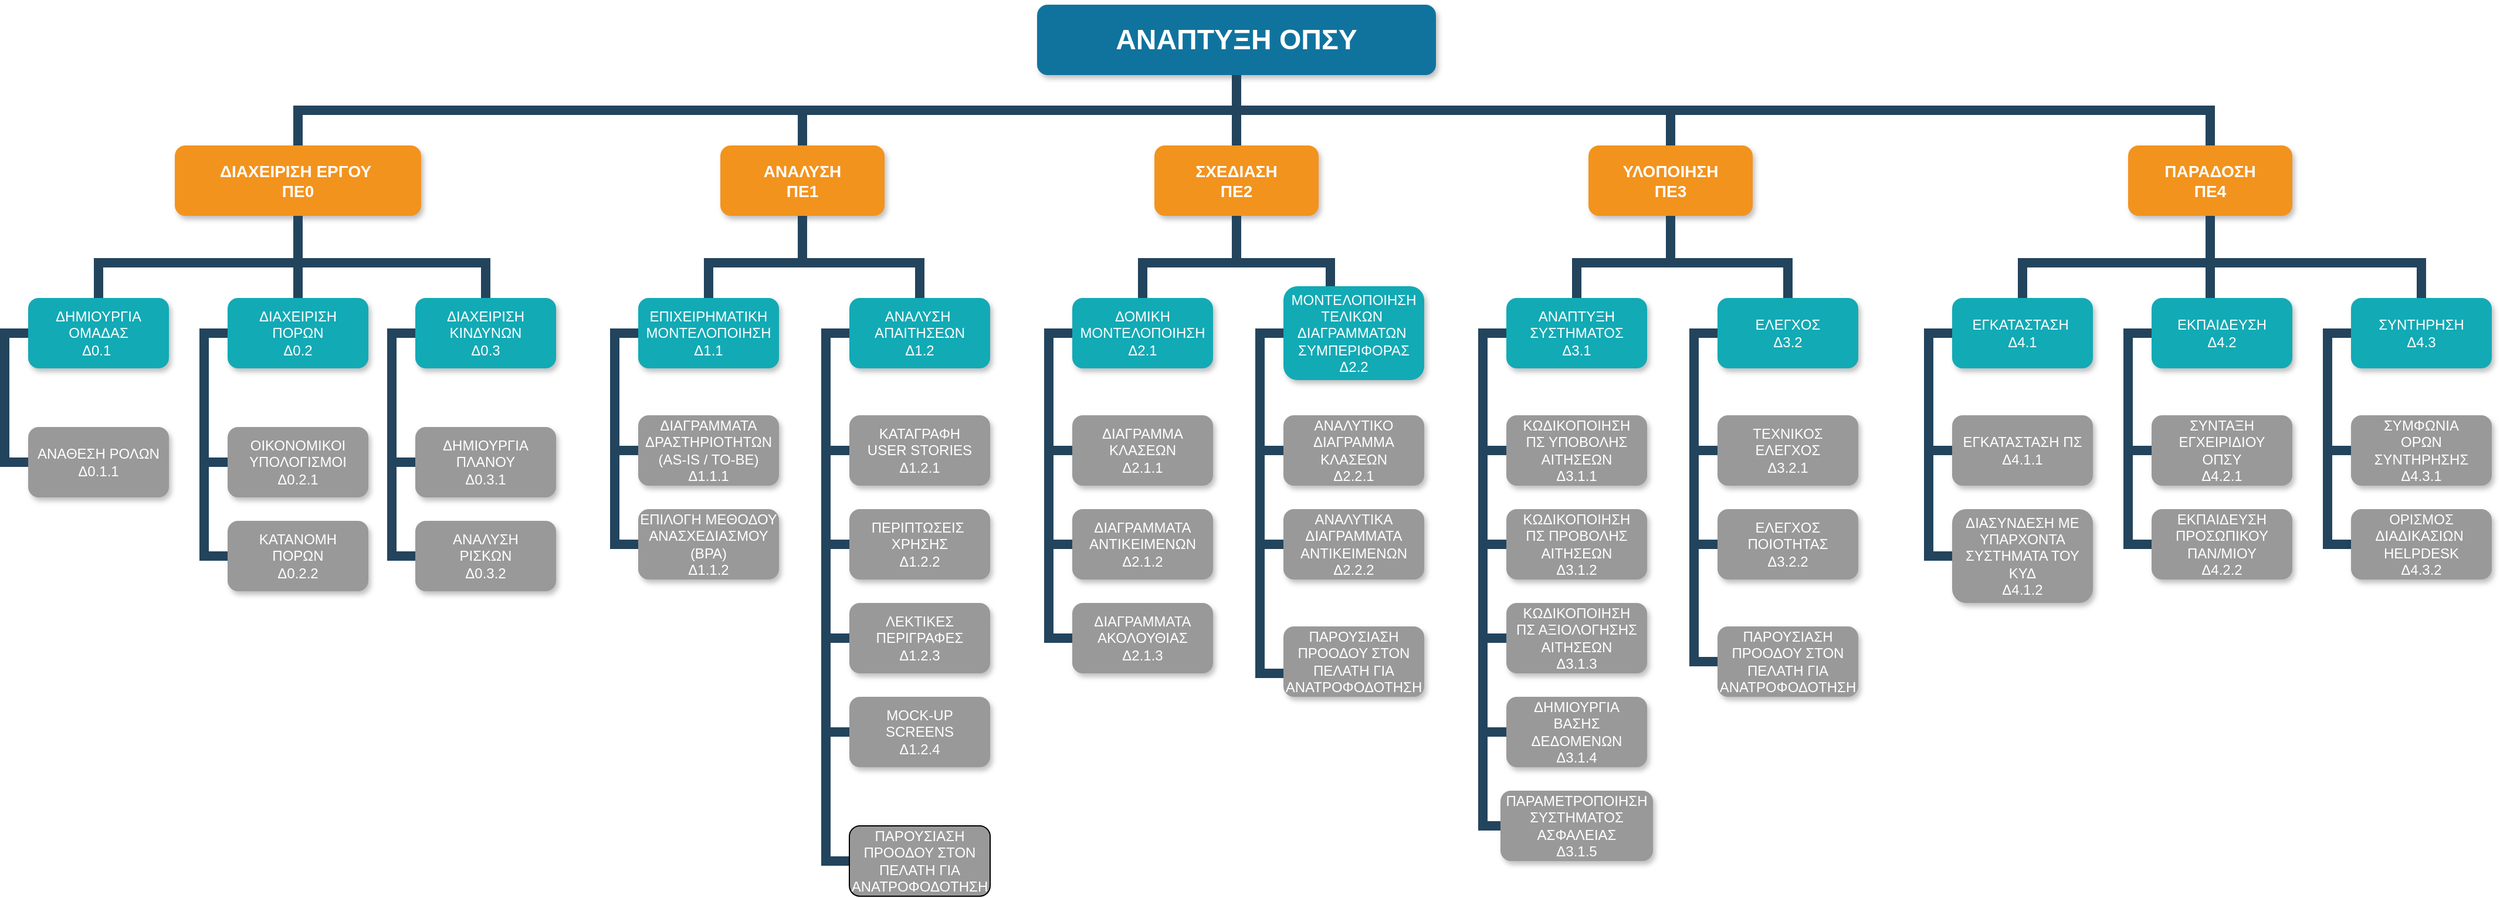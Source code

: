 <mxfile version="21.3.7" type="device">
  <diagram name="Page-1" id="64c3da0e-402f-94eb-ee01-a36477274f13">
    <mxGraphModel dx="2557" dy="575" grid="1" gridSize="10" guides="1" tooltips="1" connect="1" arrows="1" fold="1" page="1" pageScale="1" pageWidth="1169" pageHeight="826" background="none" math="0" shadow="0">
      <root>
        <mxCell id="0" />
        <mxCell id="1" parent="0" />
        <mxCell id="2" value="ΑΝΑΠΤΥΞΗ ΟΠΣΥ" style="whiteSpace=wrap;rounded=1;shadow=1;fillColor=#10739E;strokeColor=none;fontColor=#FFFFFF;fontStyle=1;fontSize=24" parent="1" vertex="1">
          <mxGeometry x="800" y="50" width="340" height="60" as="geometry" />
        </mxCell>
        <mxCell id="3" value="ΔΙΑΧΕΙΡΙΣΗ ΕΡΓΟΥ &#xa;ΠΕ0" style="whiteSpace=wrap;rounded=1;fillColor=#F2931E;strokeColor=none;shadow=1;fontColor=#FFFFFF;fontStyle=1;fontSize=14" parent="1" vertex="1">
          <mxGeometry x="65" y="170" width="210" height="60" as="geometry" />
        </mxCell>
        <mxCell id="4" value="ΑΝΑΛΥΣΗ&#xa;ΠΕ1" style="whiteSpace=wrap;rounded=1;fillColor=#F2931E;strokeColor=none;shadow=1;fontColor=#FFFFFF;fontStyle=1;fontSize=14" parent="1" vertex="1">
          <mxGeometry x="530" y="170.0" width="140" height="60" as="geometry" />
        </mxCell>
        <mxCell id="6" value="ΣΧΕΔΙΑΣΗ&#xa;ΠΕ2" style="whiteSpace=wrap;rounded=1;fillColor=#F2931E;strokeColor=none;shadow=1;fontColor=#FFFFFF;fontStyle=1;fontSize=14" parent="1" vertex="1">
          <mxGeometry x="900" y="170.0" width="140" height="60" as="geometry" />
        </mxCell>
        <mxCell id="7" value="ΥΛΟΠΟΙΗΣΗ&#xa;ΠΕ3" style="whiteSpace=wrap;rounded=1;fillColor=#F2931E;strokeColor=none;shadow=1;fontColor=#FFFFFF;fontStyle=1;fontSize=14" parent="1" vertex="1">
          <mxGeometry x="1270" y="170.0" width="140" height="60" as="geometry" />
        </mxCell>
        <mxCell id="8" value="ΠΑΡΑΔΟΣΗ&#xa;ΠΕ4" style="whiteSpace=wrap;rounded=1;fillColor=#F2931E;strokeColor=none;shadow=1;fontColor=#FFFFFF;fontStyle=1;fontSize=14" parent="1" vertex="1">
          <mxGeometry x="1730" y="170.0" width="140" height="60" as="geometry" />
        </mxCell>
        <mxCell id="10" value="ΔΗΜΙΟΥΡΓΙΑ ΟΜΑΔΑΣ&#xa;Δ0.1 " style="whiteSpace=wrap;rounded=1;fillColor=#12AAB5;strokeColor=none;shadow=1;fontColor=#FFFFFF;" parent="1" vertex="1">
          <mxGeometry x="-60" y="300.0" width="120" height="60" as="geometry" />
        </mxCell>
        <mxCell id="12" value="ΔΙΑΧΕΙΡΙΣΗ &#xa;ΠΟΡΩΝ&#xa;Δ0.2" style="whiteSpace=wrap;rounded=1;fillColor=#12AAB5;strokeColor=none;shadow=1;fontColor=#FFFFFF;" parent="1" vertex="1">
          <mxGeometry x="110" y="300.0" width="120" height="60" as="geometry" />
        </mxCell>
        <mxCell id="23" value="ΑΝΑΘΕΣΗ ΡΟΛΩΝ&#xa;Δ0.1.1" style="whiteSpace=wrap;rounded=1;fillColor=#999999;strokeColor=none;shadow=1;fontColor=#FFFFFF;fontStyle=0" parent="1" vertex="1">
          <mxGeometry x="-60.0" y="410.0" width="120" height="60" as="geometry" />
        </mxCell>
        <mxCell id="38" value="ΟΙΚΟΝΟΜΙΚΟΙ ΥΠΟΛΟΓΙΣΜΟΙ&#xa;Δ0.2.1" style="whiteSpace=wrap;rounded=1;fillColor=#999999;strokeColor=none;shadow=1;fontColor=#FFFFFF;fontStyle=0" parent="1" vertex="1">
          <mxGeometry x="110.0" y="410.0" width="120" height="60" as="geometry" />
        </mxCell>
        <mxCell id="39" value="ΚΑΤΑΝΟΜΗ&#xa;ΠΟΡΩΝ&#xa;Δ0.2.2" style="whiteSpace=wrap;rounded=1;fillColor=#999999;strokeColor=none;shadow=1;fontColor=#FFFFFF;fontStyle=0" parent="1" vertex="1">
          <mxGeometry x="110.0" y="490.0" width="120" height="60" as="geometry" />
        </mxCell>
        <mxCell id="43" value="ΕΠΙΧΕΙΡΗΜΑΤΙΚΗ&#xa;ΜΟΝΤΕΛΟΠΟΙΗΣΗ&#xa;Δ1.1" style="whiteSpace=wrap;rounded=1;fillColor=#12AAB5;strokeColor=none;shadow=1;fontColor=#FFFFFF;" parent="1" vertex="1">
          <mxGeometry x="460.0" y="300.0" width="120" height="60" as="geometry" />
        </mxCell>
        <mxCell id="44" value="ΑΝΑΛΥΣΗ &#xa;ΑΠΑΙΤΗΣΕΩΝ&#xa;Δ1.2" style="whiteSpace=wrap;rounded=1;fillColor=#12AAB5;strokeColor=none;shadow=1;fontColor=#FFFFFF;" parent="1" vertex="1">
          <mxGeometry x="640.0" y="300.0" width="120" height="60" as="geometry" />
        </mxCell>
        <mxCell id="45" value="ΔΙΑΓΡΑΜΜΑΤΑ&#xa;ΔΡΑΣΤΗΡΙΟΤΗΤΩΝ&#xa;(AS-IS / TO-BE)&#xa;Δ1.1.1" style="whiteSpace=wrap;rounded=1;fillColor=#999999;strokeColor=none;shadow=1;fontColor=#FFFFFF;fontStyle=0" parent="1" vertex="1">
          <mxGeometry x="460.0" y="400.0" width="120" height="60" as="geometry" />
        </mxCell>
        <mxCell id="46" value="ΕΠΙΛΟΓΗ ΜΕΘΟΔΟΥ&#xa;ΑΝΑΣΧΕΔΙΑΣΜΟΥ&#xa;(BPA)&#xa;Δ1.1.2" style="whiteSpace=wrap;rounded=1;fillColor=#999999;strokeColor=none;shadow=1;fontColor=#FFFFFF;fontStyle=0" parent="1" vertex="1">
          <mxGeometry x="460.0" y="480.0" width="120" height="60" as="geometry" />
        </mxCell>
        <mxCell id="50" value="ΚΑΤΑΓΡΑΦΗ&#xa;USER STORIES&#xa;Δ1.2.1" style="whiteSpace=wrap;rounded=1;fillColor=#999999;strokeColor=none;shadow=1;fontColor=#FFFFFF;fontStyle=0" parent="1" vertex="1">
          <mxGeometry x="640.0" y="400.0" width="120" height="60" as="geometry" />
        </mxCell>
        <mxCell id="51" value="ΠΕΡΙΠΤΩΣΕΙΣ &#xa;ΧΡΗΣΗΣ&#xa;Δ1.2.2" style="whiteSpace=wrap;rounded=1;fillColor=#999999;strokeColor=none;shadow=1;fontColor=#FFFFFF;fontStyle=0" parent="1" vertex="1">
          <mxGeometry x="640.0" y="480.0" width="120" height="60" as="geometry" />
        </mxCell>
        <mxCell id="52" value="ΛΕΚΤΙΚΕΣ ΠΕΡΙΓΡΑΦΕΣ&#xa;Δ1.2.3" style="whiteSpace=wrap;rounded=1;fillColor=#999999;strokeColor=none;shadow=1;fontColor=#FFFFFF;fontStyle=0" parent="1" vertex="1">
          <mxGeometry x="640.0" y="560.0" width="120" height="60" as="geometry" />
        </mxCell>
        <mxCell id="53" value="MOCK-UP&#xa;SCREENS&#xa;Δ1.2.4" style="whiteSpace=wrap;rounded=1;fillColor=#999999;strokeColor=none;shadow=1;fontColor=#FFFFFF;fontStyle=0" parent="1" vertex="1">
          <mxGeometry x="640" y="640" width="120" height="60" as="geometry" />
        </mxCell>
        <mxCell id="103" value="" style="edgeStyle=elbowEdgeStyle;elbow=vertical;rounded=0;fontColor=#000000;endArrow=none;endFill=0;strokeWidth=8;strokeColor=#23445D;" parent="1" source="3" target="10" edge="1">
          <mxGeometry width="100" height="100" relative="1" as="geometry">
            <mxPoint x="20" y="290" as="sourcePoint" />
            <mxPoint x="120" y="190" as="targetPoint" />
            <Array as="points">
              <mxPoint x="170" y="270" />
              <mxPoint x="110" y="270" />
            </Array>
          </mxGeometry>
        </mxCell>
        <mxCell id="104" value="" style="edgeStyle=elbowEdgeStyle;elbow=vertical;rounded=0;fontColor=#000000;endArrow=none;endFill=0;strokeWidth=8;strokeColor=#23445D;entryX=0.5;entryY=0;entryDx=0;entryDy=0;" parent="1" target="12" edge="1">
          <mxGeometry width="100" height="100" relative="1" as="geometry">
            <mxPoint x="170" y="240" as="sourcePoint" />
            <mxPoint x="200" y="300" as="targetPoint" />
            <Array as="points">
              <mxPoint x="170" y="240" />
              <mxPoint x="170" y="250" />
              <mxPoint x="200" y="270" />
            </Array>
          </mxGeometry>
        </mxCell>
        <mxCell id="105" value="" style="edgeStyle=elbowEdgeStyle;elbow=horizontal;rounded=0;fontColor=#000000;endArrow=none;endFill=0;strokeWidth=8;strokeColor=#23445D;" parent="1" source="10" target="23" edge="1">
          <mxGeometry width="100" height="100" relative="1" as="geometry">
            <mxPoint x="10" y="480" as="sourcePoint" />
            <mxPoint x="110" y="380" as="targetPoint" />
            <Array as="points">
              <mxPoint x="-80" y="380" />
            </Array>
          </mxGeometry>
        </mxCell>
        <mxCell id="111" value="" style="edgeStyle=elbowEdgeStyle;elbow=horizontal;rounded=0;fontColor=#000000;endArrow=none;endFill=0;strokeWidth=8;strokeColor=#23445D;" parent="1" target="38" edge="1">
          <mxGeometry width="100" height="100" relative="1" as="geometry">
            <mxPoint x="110" y="330" as="sourcePoint" />
            <mxPoint x="260" y="430.0" as="targetPoint" />
            <Array as="points">
              <mxPoint x="90" y="380" />
              <mxPoint x="150" y="380" />
            </Array>
          </mxGeometry>
        </mxCell>
        <mxCell id="112" value="" style="edgeStyle=elbowEdgeStyle;elbow=horizontal;rounded=0;fontColor=#000000;endArrow=none;endFill=0;strokeWidth=8;strokeColor=#23445D;" parent="1" source="12" target="39" edge="1">
          <mxGeometry width="100" height="100" relative="1" as="geometry">
            <mxPoint x="260" y="330.0" as="sourcePoint" />
            <mxPoint x="260" y="510.0" as="targetPoint" />
            <Array as="points">
              <mxPoint x="90" y="370" />
              <mxPoint x="130" y="390" />
              <mxPoint x="150" y="380" />
              <mxPoint x="250" y="420" />
            </Array>
          </mxGeometry>
        </mxCell>
        <mxCell id="116" value="" style="edgeStyle=elbowEdgeStyle;elbow=vertical;rounded=0;fontColor=#000000;endArrow=none;endFill=0;strokeWidth=8;strokeColor=#23445D;" parent="1" source="4" target="43" edge="1">
          <mxGeometry width="100" height="100" relative="1" as="geometry">
            <mxPoint x="240" y="240.0" as="sourcePoint" />
            <mxPoint x="140" y="310" as="targetPoint" />
            <Array as="points">
              <mxPoint x="600" y="270" />
            </Array>
          </mxGeometry>
        </mxCell>
        <mxCell id="117" value="" style="edgeStyle=elbowEdgeStyle;elbow=vertical;rounded=0;fontColor=#000000;endArrow=none;endFill=0;strokeWidth=8;strokeColor=#23445D;" parent="1" source="4" target="44" edge="1">
          <mxGeometry width="100" height="100" relative="1" as="geometry">
            <mxPoint x="240" y="240.0" as="sourcePoint" />
            <mxPoint x="340" y="310" as="targetPoint" />
            <Array as="points">
              <mxPoint x="600" y="270" />
            </Array>
          </mxGeometry>
        </mxCell>
        <mxCell id="118" value="" style="edgeStyle=elbowEdgeStyle;elbow=horizontal;rounded=0;fontColor=#000000;endArrow=none;endFill=0;strokeWidth=8;strokeColor=#23445D;" parent="1" source="43" target="45" edge="1">
          <mxGeometry width="100" height="100" relative="1" as="geometry">
            <mxPoint x="420" y="330.0" as="sourcePoint" />
            <mxPoint x="430.0" y="430" as="targetPoint" />
            <Array as="points">
              <mxPoint x="440" y="390" />
            </Array>
          </mxGeometry>
        </mxCell>
        <mxCell id="119" value="" style="edgeStyle=elbowEdgeStyle;elbow=horizontal;rounded=0;fontColor=#000000;endArrow=none;endFill=0;strokeWidth=8;strokeColor=#23445D;" parent="1" source="43" target="46" edge="1">
          <mxGeometry width="100" height="100" relative="1" as="geometry">
            <mxPoint x="430" y="330" as="sourcePoint" />
            <mxPoint x="430.0" y="510" as="targetPoint" />
            <Array as="points">
              <mxPoint x="440" y="400" />
              <mxPoint x="420" y="420" />
            </Array>
          </mxGeometry>
        </mxCell>
        <mxCell id="123" value="" style="edgeStyle=elbowEdgeStyle;elbow=horizontal;rounded=0;fontColor=#000000;endArrow=none;endFill=0;strokeWidth=8;strokeColor=#23445D;" parent="1" source="44" target="50" edge="1">
          <mxGeometry width="100" height="100" relative="1" as="geometry">
            <mxPoint x="610" y="330.0" as="sourcePoint" />
            <mxPoint x="620.0" y="430" as="targetPoint" />
            <Array as="points">
              <mxPoint x="620" y="380" />
            </Array>
          </mxGeometry>
        </mxCell>
        <mxCell id="124" value="" style="edgeStyle=elbowEdgeStyle;elbow=horizontal;rounded=0;fontColor=#000000;endArrow=none;endFill=0;strokeWidth=8;strokeColor=#23445D;" parent="1" source="44" target="51" edge="1">
          <mxGeometry width="100" height="100" relative="1" as="geometry">
            <mxPoint x="620" y="330" as="sourcePoint" />
            <mxPoint x="620.0" y="510" as="targetPoint" />
            <Array as="points">
              <mxPoint x="620" y="420" />
            </Array>
          </mxGeometry>
        </mxCell>
        <mxCell id="126" value="" style="edgeStyle=elbowEdgeStyle;elbow=horizontal;rounded=0;fontColor=#000000;endArrow=none;endFill=0;strokeWidth=8;strokeColor=#23445D;entryX=0;entryY=0.5;entryDx=0;entryDy=0;" parent="1" source="44" target="ci8msO5yhc5wSe-ExfEB-233" edge="1">
          <mxGeometry width="100" height="100" relative="1" as="geometry">
            <mxPoint x="620" y="330" as="sourcePoint" />
            <mxPoint x="620" y="670" as="targetPoint" />
            <Array as="points">
              <mxPoint x="620" y="730" />
              <mxPoint x="620" y="570" />
              <mxPoint x="650" y="560" />
            </Array>
          </mxGeometry>
        </mxCell>
        <mxCell id="127" value="" style="edgeStyle=elbowEdgeStyle;elbow=horizontal;rounded=0;fontColor=#000000;endArrow=none;endFill=0;strokeWidth=8;strokeColor=#23445D;" parent="1" source="44" target="53" edge="1">
          <mxGeometry width="100" height="100" relative="1" as="geometry">
            <mxPoint x="620" y="330" as="sourcePoint" />
            <mxPoint x="620" y="680" as="targetPoint" />
            <Array as="points">
              <mxPoint x="620" y="600" />
              <mxPoint x="610" y="520" />
              <mxPoint x="620" y="470" />
            </Array>
          </mxGeometry>
        </mxCell>
        <mxCell id="133" value="ΔΟΜΙΚΗ&#xa;ΜΟΝΤΕΛΟΠΟΙΗΣΗ&#xa;Δ2.1" style="whiteSpace=wrap;rounded=1;fillColor=#12AAB5;strokeColor=none;shadow=1;fontColor=#FFFFFF;" parent="1" vertex="1">
          <mxGeometry x="830.0" y="300.0" width="120" height="60" as="geometry" />
        </mxCell>
        <mxCell id="134" value="ΜΟΝΤΕΛΟΠΟΙΗΣΗ&#xa;ΤΕΛΙΚΩΝ &#xa;ΔΙΑΓΡΑΜΜΑΤΩΝ &#xa;ΣΥΜΠΕΡΙΦΟΡΑΣ&#xa;Δ2.2" style="whiteSpace=wrap;rounded=1;fillColor=#12AAB5;strokeColor=none;shadow=1;fontColor=#FFFFFF;" parent="1" vertex="1">
          <mxGeometry x="1010" y="290" width="120" height="80" as="geometry" />
        </mxCell>
        <mxCell id="135" value="ΔΙΑΓΡΑΜΜΑ&#xa;ΚΛΑΣΕΩΝ&#xa;Δ2.1.1" style="whiteSpace=wrap;rounded=1;fillColor=#999999;strokeColor=none;shadow=1;fontColor=#FFFFFF;fontStyle=0" parent="1" vertex="1">
          <mxGeometry x="830.0" y="400.0" width="120" height="60" as="geometry" />
        </mxCell>
        <mxCell id="136" value="ΔΙΑΓΡΑΜΜΑΤΑ&#xa;ΑΝΤΙΚΕΙΜΕΝΩΝ&#xa;Δ2.1.2" style="whiteSpace=wrap;rounded=1;fillColor=#999999;strokeColor=none;shadow=1;fontColor=#FFFFFF;fontStyle=0" parent="1" vertex="1">
          <mxGeometry x="830.0" y="480.0" width="120" height="60" as="geometry" />
        </mxCell>
        <mxCell id="137" value="ΔΙΑΓΡΑΜΜΑΤΑ&#xa;ΑΚΟΛΟΥΘΙΑΣ&#xa;Δ2.1.3" style="whiteSpace=wrap;rounded=1;fillColor=#999999;strokeColor=none;shadow=1;fontColor=#FFFFFF;fontStyle=0" parent="1" vertex="1">
          <mxGeometry x="830.0" y="560.0" width="120" height="60" as="geometry" />
        </mxCell>
        <mxCell id="140" value="ΑΝΑΛΥΤΙΚΟ&#xa;ΔΙΑΓΡΑΜΜΑ&#xa;ΚΛΑΣΕΩΝ&#xa;Δ2.2.1" style="whiteSpace=wrap;rounded=1;fillColor=#999999;strokeColor=none;shadow=1;fontColor=#FFFFFF;fontStyle=0" parent="1" vertex="1">
          <mxGeometry x="1010.0" y="400.0" width="120" height="60" as="geometry" />
        </mxCell>
        <mxCell id="141" value="ΑΝΑΛΥΤΙΚΑ&#xa;ΔΙΑΓΡΑΜΜΑΤΑ&#xa;ΑΝΤΙΚΕΙΜΕΝΩΝ&#xa;Δ2.2.2" style="whiteSpace=wrap;rounded=1;fillColor=#999999;strokeColor=none;shadow=1;fontColor=#FFFFFF;fontStyle=0" parent="1" vertex="1">
          <mxGeometry x="1010.0" y="480.0" width="120" height="60" as="geometry" />
        </mxCell>
        <mxCell id="145" value="" style="edgeStyle=elbowEdgeStyle;elbow=horizontal;rounded=0;fontColor=#000000;endArrow=none;endFill=0;strokeWidth=8;strokeColor=#23445D;" parent="1" source="133" target="135" edge="1">
          <mxGeometry width="100" height="100" relative="1" as="geometry">
            <mxPoint x="790" y="330.0" as="sourcePoint" />
            <mxPoint x="800.0" y="430" as="targetPoint" />
            <Array as="points">
              <mxPoint x="810" y="380" />
            </Array>
          </mxGeometry>
        </mxCell>
        <mxCell id="146" value="" style="edgeStyle=elbowEdgeStyle;elbow=horizontal;rounded=0;fontColor=#000000;endArrow=none;endFill=0;strokeWidth=8;strokeColor=#23445D;" parent="1" source="133" target="136" edge="1">
          <mxGeometry width="100" height="100" relative="1" as="geometry">
            <mxPoint x="800" y="330" as="sourcePoint" />
            <mxPoint x="800.0" y="510" as="targetPoint" />
            <Array as="points">
              <mxPoint x="810" y="390" />
              <mxPoint x="790" y="420" />
            </Array>
          </mxGeometry>
        </mxCell>
        <mxCell id="149" value="" style="edgeStyle=elbowEdgeStyle;elbow=horizontal;rounded=0;fontColor=#000000;endArrow=none;endFill=0;strokeWidth=8;strokeColor=#23445D;" parent="1" source="133" target="137" edge="1">
          <mxGeometry width="100" height="100" relative="1" as="geometry">
            <mxPoint x="800" y="330" as="sourcePoint" />
            <mxPoint x="800.0" y="590" as="targetPoint" />
            <Array as="points">
              <mxPoint x="810" y="380" />
              <mxPoint x="790" y="470" />
            </Array>
          </mxGeometry>
        </mxCell>
        <mxCell id="150" value="" style="edgeStyle=elbowEdgeStyle;elbow=horizontal;rounded=0;fontColor=#000000;endArrow=none;endFill=0;strokeWidth=8;strokeColor=#23445D;exitX=0;exitY=0.5;exitDx=0;exitDy=0;" parent="1" source="134" target="140" edge="1">
          <mxGeometry width="100" height="100" relative="1" as="geometry">
            <mxPoint x="1010" y="380" as="sourcePoint" />
            <mxPoint x="990.0" y="430" as="targetPoint" />
            <Array as="points">
              <mxPoint x="990" y="380" />
            </Array>
          </mxGeometry>
        </mxCell>
        <mxCell id="151" value="" style="edgeStyle=elbowEdgeStyle;elbow=horizontal;rounded=0;fontColor=#000000;endArrow=none;endFill=0;strokeWidth=8;strokeColor=#23445D;" parent="1" source="134" target="141" edge="1">
          <mxGeometry width="100" height="100" relative="1" as="geometry">
            <mxPoint x="990" y="330" as="sourcePoint" />
            <mxPoint x="990.0" y="510" as="targetPoint" />
            <Array as="points">
              <mxPoint x="990" y="560" />
              <mxPoint x="990" y="420" />
            </Array>
          </mxGeometry>
        </mxCell>
        <mxCell id="155" value="ΑΝΑΠΤΥΞΗ&#xa;ΣΥΣΤΗΜΑΤΟΣ&#xa;Δ3.1" style="whiteSpace=wrap;rounded=1;fillColor=#12AAB5;strokeColor=none;shadow=1;fontColor=#FFFFFF;" parent="1" vertex="1">
          <mxGeometry x="1200.0" y="300.0" width="120" height="60" as="geometry" />
        </mxCell>
        <mxCell id="156" value="ΕΛΕΓΧΟΣ&#xa;Δ3.2" style="whiteSpace=wrap;rounded=1;fillColor=#12AAB5;strokeColor=none;shadow=1;fontColor=#FFFFFF;" parent="1" vertex="1">
          <mxGeometry x="1380.0" y="300.0" width="120" height="60" as="geometry" />
        </mxCell>
        <mxCell id="157" value="ΚΩΔΙΚΟΠΟΙΗΣΗ&#xa;ΠΣ ΥΠΟΒΟΛΗΣ&#xa;ΑΙΤΗΣΕΩΝ&#xa;Δ3.1.1" style="whiteSpace=wrap;rounded=1;fillColor=#999999;strokeColor=none;shadow=1;fontColor=#FFFFFF;fontStyle=0" parent="1" vertex="1">
          <mxGeometry x="1200.0" y="400.0" width="120" height="60" as="geometry" />
        </mxCell>
        <mxCell id="158" value="ΚΩΔΙΚΟΠΟΙΗΣΗ&#xa;ΠΣ ΠΡΟΒΟΛΗΣ&#xa;ΑΙΤΗΣΕΩΝ&#xa;Δ3.1.2" style="whiteSpace=wrap;rounded=1;fillColor=#999999;strokeColor=none;shadow=1;fontColor=#FFFFFF;fontStyle=0" parent="1" vertex="1">
          <mxGeometry x="1200" y="480.0" width="120" height="60" as="geometry" />
        </mxCell>
        <mxCell id="159" value="ΚΩΔΙΚΟΠΟΙΗΣΗ&#xa;ΠΣ ΑΞΙΟΛΟΓΗΣΗΣ&#xa;ΑΙΤΗΣΕΩΝ&#xa;Δ3.1.3" style="whiteSpace=wrap;rounded=1;fillColor=#999999;strokeColor=none;shadow=1;fontColor=#FFFFFF;fontStyle=0" parent="1" vertex="1">
          <mxGeometry x="1200.0" y="560.0" width="120" height="60" as="geometry" />
        </mxCell>
        <mxCell id="160" value="ΔΗΜΙΟΥΡΓΙΑ&#xa;ΒΑΣΗΣ ΔΕΔΟΜΕΝΩΝ&#xa;Δ3.1.4" style="whiteSpace=wrap;rounded=1;fillColor=#999999;strokeColor=none;shadow=1;fontColor=#FFFFFF;fontStyle=0" parent="1" vertex="1">
          <mxGeometry x="1200" y="640.0" width="120" height="60" as="geometry" />
        </mxCell>
        <mxCell id="161" value="ΠΑΡΑΜΕΤΡΟΠΟΙΗΣΗ&#xa;ΣΥΣΤΗΜΑΤΟΣ&#xa;ΑΣΦΑΛΕΙΑΣ&#xa;Δ3.1.5" style="whiteSpace=wrap;rounded=1;fillColor=#999999;strokeColor=none;shadow=1;fontColor=#FFFFFF;fontStyle=0" parent="1" vertex="1">
          <mxGeometry x="1195" y="720" width="130" height="60" as="geometry" />
        </mxCell>
        <mxCell id="162" value="ΤΕΧΝΙΚΟΣ&#xa;ΕΛΕΓΧΟΣ&#xa;Δ3.2.1" style="whiteSpace=wrap;rounded=1;fillColor=#999999;strokeColor=none;shadow=1;fontColor=#FFFFFF;fontStyle=0" parent="1" vertex="1">
          <mxGeometry x="1380.0" y="400.0" width="120" height="60" as="geometry" />
        </mxCell>
        <mxCell id="163" value="ΕΛΕΓΧΟΣ&#xa;ΠΟΙΟΤΗΤΑΣ&#xa;Δ3.2.2" style="whiteSpace=wrap;rounded=1;fillColor=#999999;strokeColor=none;shadow=1;fontColor=#FFFFFF;fontStyle=0" parent="1" vertex="1">
          <mxGeometry x="1380.0" y="480.0" width="120" height="60" as="geometry" />
        </mxCell>
        <mxCell id="167" value="" style="edgeStyle=elbowEdgeStyle;elbow=horizontal;rounded=0;fontColor=#000000;endArrow=none;endFill=0;strokeWidth=8;strokeColor=#23445D;" parent="1" source="155" target="157" edge="1">
          <mxGeometry width="100" height="100" relative="1" as="geometry">
            <mxPoint x="1160" y="330.0" as="sourcePoint" />
            <mxPoint x="1170.0" y="430.0" as="targetPoint" />
            <Array as="points">
              <mxPoint x="1180" y="380" />
            </Array>
          </mxGeometry>
        </mxCell>
        <mxCell id="168" value="" style="edgeStyle=elbowEdgeStyle;elbow=horizontal;rounded=0;fontColor=#000000;endArrow=none;endFill=0;strokeWidth=8;strokeColor=#23445D;" parent="1" source="155" target="158" edge="1">
          <mxGeometry width="100" height="100" relative="1" as="geometry">
            <mxPoint x="1170" y="330.0" as="sourcePoint" />
            <mxPoint x="1170.0" y="510.0" as="targetPoint" />
            <Array as="points">
              <mxPoint x="1180" y="390" />
              <mxPoint x="1160" y="420.0" />
            </Array>
          </mxGeometry>
        </mxCell>
        <mxCell id="169" value="" style="edgeStyle=elbowEdgeStyle;elbow=horizontal;rounded=0;fontColor=#000000;endArrow=none;endFill=0;strokeWidth=8;strokeColor=#23445D;" parent="1" source="155" target="161" edge="1">
          <mxGeometry width="100" height="100" relative="1" as="geometry">
            <mxPoint x="1170" y="330.0" as="sourcePoint" />
            <mxPoint x="1170" y="750.0" as="targetPoint" />
            <Array as="points">
              <mxPoint x="1180" y="390" />
              <mxPoint x="1160" y="550.0" />
            </Array>
          </mxGeometry>
        </mxCell>
        <mxCell id="170" value="" style="edgeStyle=elbowEdgeStyle;elbow=horizontal;rounded=0;fontColor=#000000;endArrow=none;endFill=0;strokeWidth=8;strokeColor=#23445D;" parent="1" source="155" target="160" edge="1">
          <mxGeometry width="100" height="100" relative="1" as="geometry">
            <mxPoint x="1170" y="330.0" as="sourcePoint" />
            <mxPoint x="1170" y="670.0" as="targetPoint" />
            <Array as="points">
              <mxPoint x="1180" y="380" />
              <mxPoint x="1160" y="500.0" />
            </Array>
          </mxGeometry>
        </mxCell>
        <mxCell id="171" value="" style="edgeStyle=elbowEdgeStyle;elbow=horizontal;rounded=0;fontColor=#000000;endArrow=none;endFill=0;strokeWidth=8;strokeColor=#23445D;" parent="1" source="155" target="159" edge="1">
          <mxGeometry width="100" height="100" relative="1" as="geometry">
            <mxPoint x="1170" y="330.0" as="sourcePoint" />
            <mxPoint x="1170.0" y="590.0" as="targetPoint" />
            <Array as="points">
              <mxPoint x="1180" y="380" />
              <mxPoint x="1160" y="470.0" />
            </Array>
          </mxGeometry>
        </mxCell>
        <mxCell id="172" value="" style="edgeStyle=elbowEdgeStyle;elbow=horizontal;rounded=0;fontColor=#000000;endArrow=none;endFill=0;strokeWidth=8;strokeColor=#23445D;" parent="1" source="156" target="162" edge="1">
          <mxGeometry width="100" height="100" relative="1" as="geometry">
            <mxPoint x="1350" y="330.0" as="sourcePoint" />
            <mxPoint x="1360.0" y="430.0" as="targetPoint" />
            <Array as="points">
              <mxPoint x="1360" y="380.0" />
            </Array>
          </mxGeometry>
        </mxCell>
        <mxCell id="173" value="" style="edgeStyle=elbowEdgeStyle;elbow=horizontal;rounded=0;fontColor=#000000;endArrow=none;endFill=0;strokeWidth=8;strokeColor=#23445D;" parent="1" source="156" target="163" edge="1">
          <mxGeometry width="100" height="100" relative="1" as="geometry">
            <mxPoint x="1360" y="330.0" as="sourcePoint" />
            <mxPoint x="1360.0" y="510.0" as="targetPoint" />
            <Array as="points">
              <mxPoint x="1360" y="420.0" />
            </Array>
          </mxGeometry>
        </mxCell>
        <mxCell id="177" value="ΕΓΚΑΤΑΣΤΑΣΗ &#xa;Δ4.1" style="whiteSpace=wrap;rounded=1;fillColor=#12AAB5;strokeColor=none;shadow=1;fontColor=#FFFFFF;" parent="1" vertex="1">
          <mxGeometry x="1580.0" y="300.0" width="120" height="60" as="geometry" />
        </mxCell>
        <mxCell id="178" value="ΕΚΠΑΙΔΕΥΣΗ&#xa;Δ4.2" style="whiteSpace=wrap;rounded=1;fillColor=#12AAB5;strokeColor=none;shadow=1;fontColor=#FFFFFF;" parent="1" vertex="1">
          <mxGeometry x="1750.0" y="300.0" width="120" height="60" as="geometry" />
        </mxCell>
        <mxCell id="179" value="ΕΓΚΑΤΑΣΤΑΣΗ ΠΣ&#xa;Δ4.1.1" style="whiteSpace=wrap;rounded=1;fillColor=#999999;strokeColor=none;shadow=1;fontColor=#FFFFFF;fontStyle=0" parent="1" vertex="1">
          <mxGeometry x="1580.0" y="400.0" width="120" height="60" as="geometry" />
        </mxCell>
        <mxCell id="180" value="ΔΙΑΣΥΝΔΕΣΗ ΜΕ&#xa;ΥΠΑΡΧΟΝΤΑ ΣΥΣΤΗΜΑΤΑ ΤΟΥ ΚΥΔ&#xa;Δ4.1.2" style="whiteSpace=wrap;rounded=1;fillColor=#999999;strokeColor=none;shadow=1;fontColor=#FFFFFF;fontStyle=0" parent="1" vertex="1">
          <mxGeometry x="1580" y="480" width="120" height="80" as="geometry" />
        </mxCell>
        <mxCell id="184" value="ΣΥΝΤΑΞΗ&#xa;ΕΓΧΕΙΡΙΔΙΟΥ&#xa;ΟΠΣΥ&#xa;Δ4.2.1" style="whiteSpace=wrap;rounded=1;fillColor=#999999;strokeColor=none;shadow=1;fontColor=#FFFFFF;fontStyle=0" parent="1" vertex="1">
          <mxGeometry x="1750.0" y="400.0" width="120" height="60" as="geometry" />
        </mxCell>
        <mxCell id="185" value="ΕΚΠΑΙΔΕΥΣΗ&#xa;ΠΡΟΣΩΠΙΚΟΥ&#xa;ΠΑΝ/ΜΙΟΥ&#xa;Δ4.2.2" style="whiteSpace=wrap;rounded=1;fillColor=#999999;strokeColor=none;shadow=1;fontColor=#FFFFFF;fontStyle=0" parent="1" vertex="1">
          <mxGeometry x="1750.0" y="480.0" width="120" height="60" as="geometry" />
        </mxCell>
        <mxCell id="189" value="" style="edgeStyle=elbowEdgeStyle;elbow=horizontal;rounded=0;fontColor=#000000;endArrow=none;endFill=0;strokeWidth=8;strokeColor=#23445D;" parent="1" source="177" target="179" edge="1">
          <mxGeometry width="100" height="100" relative="1" as="geometry">
            <mxPoint x="1530" y="330.0" as="sourcePoint" />
            <mxPoint x="1540.0" y="430.0" as="targetPoint" />
            <Array as="points">
              <mxPoint x="1560" y="380" />
            </Array>
          </mxGeometry>
        </mxCell>
        <mxCell id="190" value="" style="edgeStyle=elbowEdgeStyle;elbow=horizontal;rounded=0;fontColor=#000000;endArrow=none;endFill=0;strokeWidth=8;strokeColor=#23445D;" parent="1" source="177" target="180" edge="1">
          <mxGeometry width="100" height="100" relative="1" as="geometry">
            <mxPoint x="1540" y="330.0" as="sourcePoint" />
            <mxPoint x="1540.0" y="510.0" as="targetPoint" />
            <Array as="points">
              <mxPoint x="1560" y="470" />
              <mxPoint x="1530" y="420.0" />
            </Array>
          </mxGeometry>
        </mxCell>
        <mxCell id="194" value="" style="edgeStyle=elbowEdgeStyle;elbow=horizontal;rounded=0;fontColor=#000000;endArrow=none;endFill=0;strokeWidth=8;strokeColor=#23445D;" parent="1" source="178" target="184" edge="1">
          <mxGeometry width="100" height="100" relative="1" as="geometry">
            <mxPoint x="1720" y="330.0" as="sourcePoint" />
            <mxPoint x="1730.0" y="430.0" as="targetPoint" />
            <Array as="points">
              <mxPoint x="1730" y="380.0" />
            </Array>
          </mxGeometry>
        </mxCell>
        <mxCell id="195" value="" style="edgeStyle=elbowEdgeStyle;elbow=horizontal;rounded=0;fontColor=#000000;endArrow=none;endFill=0;strokeWidth=8;strokeColor=#23445D;" parent="1" source="178" target="185" edge="1">
          <mxGeometry width="100" height="100" relative="1" as="geometry">
            <mxPoint x="1730" y="330.0" as="sourcePoint" />
            <mxPoint x="1730.0" y="510.0" as="targetPoint" />
            <Array as="points">
              <mxPoint x="1730" y="420.0" />
            </Array>
          </mxGeometry>
        </mxCell>
        <mxCell id="221" value="" style="edgeStyle=elbowEdgeStyle;elbow=vertical;rounded=0;fontColor=#000000;endArrow=none;endFill=0;strokeWidth=8;strokeColor=#23445D;" parent="1" source="6" target="133" edge="1">
          <mxGeometry width="100" height="100" relative="1" as="geometry">
            <mxPoint x="780" y="270" as="sourcePoint" />
            <mxPoint x="880" y="170" as="targetPoint" />
            <Array as="points">
              <mxPoint x="970" y="270" />
            </Array>
          </mxGeometry>
        </mxCell>
        <mxCell id="222" value="" style="edgeStyle=elbowEdgeStyle;elbow=vertical;rounded=0;fontColor=#000000;endArrow=none;endFill=0;strokeWidth=8;strokeColor=#23445D;" parent="1" source="6" target="134" edge="1">
          <mxGeometry width="100" height="100" relative="1" as="geometry">
            <mxPoint x="1030" y="280" as="sourcePoint" />
            <mxPoint x="1130" y="180" as="targetPoint" />
            <Array as="points">
              <mxPoint x="1050" y="270" />
              <mxPoint x="970" y="260" />
              <mxPoint x="970" y="250" />
              <mxPoint x="980" y="270" />
            </Array>
          </mxGeometry>
        </mxCell>
        <mxCell id="223" value="" style="edgeStyle=elbowEdgeStyle;elbow=vertical;rounded=0;fontColor=#000000;endArrow=none;endFill=0;strokeWidth=8;strokeColor=#23445D;" parent="1" source="7" target="155" edge="1">
          <mxGeometry width="100" height="100" relative="1" as="geometry">
            <mxPoint x="1340" y="300" as="sourcePoint" />
            <mxPoint x="1240" y="190" as="targetPoint" />
            <Array as="points">
              <mxPoint x="1340" y="270" />
            </Array>
          </mxGeometry>
        </mxCell>
        <mxCell id="224" value="" style="edgeStyle=elbowEdgeStyle;elbow=vertical;rounded=0;fontColor=#000000;endArrow=none;endFill=0;strokeWidth=8;strokeColor=#23445D;" parent="1" source="7" target="156" edge="1">
          <mxGeometry width="100" height="100" relative="1" as="geometry">
            <mxPoint x="1430" y="290" as="sourcePoint" />
            <mxPoint x="1530" y="190" as="targetPoint" />
            <Array as="points">
              <mxPoint x="1340" y="270" />
            </Array>
          </mxGeometry>
        </mxCell>
        <mxCell id="225" value="" style="edgeStyle=elbowEdgeStyle;elbow=vertical;rounded=0;fontColor=#000000;endArrow=none;endFill=0;strokeWidth=8;strokeColor=#23445D;" parent="1" source="8" target="177" edge="1">
          <mxGeometry width="100" height="100" relative="1" as="geometry">
            <mxPoint x="1550" y="290" as="sourcePoint" />
            <mxPoint x="1650" y="190" as="targetPoint" />
            <Array as="points">
              <mxPoint x="1710" y="270" />
            </Array>
          </mxGeometry>
        </mxCell>
        <mxCell id="226" value="" style="edgeStyle=elbowEdgeStyle;elbow=vertical;rounded=0;fontColor=#000000;endArrow=none;endFill=0;strokeWidth=8;strokeColor=#23445D;" parent="1" source="8" target="178" edge="1">
          <mxGeometry width="100" height="100" relative="1" as="geometry">
            <mxPoint x="1780" y="290" as="sourcePoint" />
            <mxPoint x="1880" y="190" as="targetPoint" />
            <Array as="points">
              <mxPoint x="1800" y="250" />
              <mxPoint x="1710" y="270" />
            </Array>
          </mxGeometry>
        </mxCell>
        <mxCell id="229" value="" style="edgeStyle=elbowEdgeStyle;elbow=vertical;rounded=0;fontColor=#000000;endArrow=none;endFill=0;strokeWidth=8;strokeColor=#23445D;" parent="1" source="2" target="3" edge="1">
          <mxGeometry width="100" height="100" relative="1" as="geometry">
            <mxPoint x="540" y="140" as="sourcePoint" />
            <mxPoint x="640" y="40" as="targetPoint" />
          </mxGeometry>
        </mxCell>
        <mxCell id="230" value="" style="edgeStyle=elbowEdgeStyle;elbow=vertical;rounded=0;fontColor=#000000;endArrow=none;endFill=0;strokeWidth=8;strokeColor=#23445D;" parent="1" source="2" target="4" edge="1">
          <mxGeometry width="100" height="100" relative="1" as="geometry">
            <mxPoint x="550" y="150" as="sourcePoint" />
            <mxPoint x="650" y="50" as="targetPoint" />
          </mxGeometry>
        </mxCell>
        <mxCell id="231" value="" style="edgeStyle=elbowEdgeStyle;elbow=vertical;rounded=0;fontColor=#000000;endArrow=none;endFill=0;strokeWidth=8;strokeColor=#23445D;" parent="1" source="2" target="6" edge="1">
          <mxGeometry width="100" height="100" relative="1" as="geometry">
            <mxPoint x="560" y="160" as="sourcePoint" />
            <mxPoint x="660" y="60" as="targetPoint" />
          </mxGeometry>
        </mxCell>
        <mxCell id="232" value="" style="edgeStyle=elbowEdgeStyle;elbow=vertical;rounded=0;fontColor=#000000;endArrow=none;endFill=0;strokeWidth=8;strokeColor=#23445D;" parent="1" source="2" target="7" edge="1">
          <mxGeometry width="100" height="100" relative="1" as="geometry">
            <mxPoint x="570" y="170" as="sourcePoint" />
            <mxPoint x="670" y="70" as="targetPoint" />
          </mxGeometry>
        </mxCell>
        <mxCell id="233" value="" style="edgeStyle=elbowEdgeStyle;elbow=vertical;rounded=0;fontColor=#000000;endArrow=none;endFill=0;strokeWidth=8;strokeColor=#23445D;" parent="1" source="2" target="8" edge="1">
          <mxGeometry width="100" height="100" relative="1" as="geometry">
            <mxPoint x="580" y="180" as="sourcePoint" />
            <mxPoint x="680" y="80" as="targetPoint" />
          </mxGeometry>
        </mxCell>
        <mxCell id="4g0mJFgHM_sI3Y7Cbl7s-236" value="ΔΙΑΧΕΙΡΙΣΗ &#xa;ΚΙΝΔΥΝΩΝ&#xa;Δ0.3" style="whiteSpace=wrap;rounded=1;fillColor=#12AAB5;strokeColor=none;shadow=1;fontColor=#FFFFFF;" parent="1" vertex="1">
          <mxGeometry x="270" y="300.0" width="120" height="60" as="geometry" />
        </mxCell>
        <mxCell id="4g0mJFgHM_sI3Y7Cbl7s-237" value="ΔΗΜΙΟΥΡΓΙΑ &#xa;ΠΛΑΝΟΥ&#xa;Δ0.3.1" style="whiteSpace=wrap;rounded=1;fillColor=#999999;strokeColor=none;shadow=1;fontColor=#FFFFFF;fontStyle=0" parent="1" vertex="1">
          <mxGeometry x="270.0" y="410.0" width="120" height="60" as="geometry" />
        </mxCell>
        <mxCell id="4g0mJFgHM_sI3Y7Cbl7s-238" value="ΑΝΑΛΥΣΗ&#xa;ΡΙΣΚΩΝ&#xa;Δ0.3.2" style="whiteSpace=wrap;rounded=1;fillColor=#999999;strokeColor=none;shadow=1;fontColor=#FFFFFF;fontStyle=0" parent="1" vertex="1">
          <mxGeometry x="270.0" y="490.0" width="120" height="60" as="geometry" />
        </mxCell>
        <mxCell id="4g0mJFgHM_sI3Y7Cbl7s-239" value="" style="edgeStyle=elbowEdgeStyle;elbow=horizontal;rounded=0;fontColor=#000000;endArrow=none;endFill=0;strokeWidth=8;strokeColor=#23445D;" parent="1" edge="1">
          <mxGeometry width="100" height="100" relative="1" as="geometry">
            <mxPoint x="270" y="330" as="sourcePoint" />
            <mxPoint x="270" y="520" as="targetPoint" />
            <Array as="points">
              <mxPoint x="250" y="370" />
              <mxPoint x="290" y="390" />
              <mxPoint x="310" y="380" />
              <mxPoint x="410" y="420" />
            </Array>
          </mxGeometry>
        </mxCell>
        <mxCell id="4g0mJFgHM_sI3Y7Cbl7s-240" value="" style="edgeStyle=elbowEdgeStyle;elbow=horizontal;rounded=0;fontColor=#000000;endArrow=none;endFill=0;strokeWidth=8;strokeColor=#23445D;" parent="1" edge="1">
          <mxGeometry width="100" height="100" relative="1" as="geometry">
            <mxPoint x="270" y="330" as="sourcePoint" />
            <mxPoint x="270" y="440" as="targetPoint" />
            <Array as="points">
              <mxPoint x="250" y="380" />
              <mxPoint x="310" y="380" />
            </Array>
          </mxGeometry>
        </mxCell>
        <mxCell id="4g0mJFgHM_sI3Y7Cbl7s-245" value="" style="edgeStyle=elbowEdgeStyle;elbow=vertical;rounded=0;fontColor=#000000;endArrow=none;endFill=0;strokeWidth=8;strokeColor=#23445D;exitX=0.5;exitY=1;exitDx=0;exitDy=0;entryX=0.5;entryY=0;entryDx=0;entryDy=0;" parent="1" source="3" target="4g0mJFgHM_sI3Y7Cbl7s-236" edge="1">
          <mxGeometry width="100" height="100" relative="1" as="geometry">
            <mxPoint x="275" y="240" as="sourcePoint" />
            <mxPoint x="10" y="310" as="targetPoint" />
            <Array as="points">
              <mxPoint x="310" y="270" />
              <mxPoint x="390" y="290" />
            </Array>
          </mxGeometry>
        </mxCell>
        <mxCell id="4g0mJFgHM_sI3Y7Cbl7s-246" value="ΣΥΝΤΗΡΗΣΗ&#xa;Δ4.3" style="whiteSpace=wrap;rounded=1;fillColor=#12AAB5;strokeColor=none;shadow=1;fontColor=#FFFFFF;" parent="1" vertex="1">
          <mxGeometry x="1920.0" y="300.0" width="120" height="60" as="geometry" />
        </mxCell>
        <mxCell id="4g0mJFgHM_sI3Y7Cbl7s-247" value="ΣΥΜΦΩΝΙΑ&#xa;ΟΡΩΝ ΣΥΝΤΗΡΗΣΗΣ&#xa;Δ4.3.1" style="whiteSpace=wrap;rounded=1;fillColor=#999999;strokeColor=none;shadow=1;fontColor=#FFFFFF;fontStyle=0" parent="1" vertex="1">
          <mxGeometry x="1920.0" y="400.0" width="120" height="60" as="geometry" />
        </mxCell>
        <mxCell id="4g0mJFgHM_sI3Y7Cbl7s-248" value="" style="edgeStyle=elbowEdgeStyle;elbow=horizontal;rounded=0;fontColor=#000000;endArrow=none;endFill=0;strokeWidth=8;strokeColor=#23445D;" parent="1" source="4g0mJFgHM_sI3Y7Cbl7s-246" target="4g0mJFgHM_sI3Y7Cbl7s-247" edge="1">
          <mxGeometry width="100" height="100" relative="1" as="geometry">
            <mxPoint x="1890" y="330.0" as="sourcePoint" />
            <mxPoint x="1900.0" y="430.0" as="targetPoint" />
            <Array as="points">
              <mxPoint x="1900" y="380.0" />
            </Array>
          </mxGeometry>
        </mxCell>
        <mxCell id="4g0mJFgHM_sI3Y7Cbl7s-249" value="" style="edgeStyle=elbowEdgeStyle;elbow=horizontal;rounded=0;fontColor=#000000;endArrow=none;endFill=0;strokeWidth=8;strokeColor=#23445D;" parent="1" source="4g0mJFgHM_sI3Y7Cbl7s-246" edge="1">
          <mxGeometry width="100" height="100" relative="1" as="geometry">
            <mxPoint x="1900" y="330.0" as="sourcePoint" />
            <mxPoint x="1920" y="510" as="targetPoint" />
            <Array as="points">
              <mxPoint x="1900" y="420.0" />
            </Array>
          </mxGeometry>
        </mxCell>
        <mxCell id="4g0mJFgHM_sI3Y7Cbl7s-250" value="ΟΡΙΣΜΟΣ&#xa;ΔΙΑΔΙΚΑΣΙΩΝ &#xa;HELPDESK&#xa;Δ4.3.2" style="whiteSpace=wrap;rounded=1;fillColor=#999999;strokeColor=none;shadow=1;fontColor=#FFFFFF;fontStyle=0" parent="1" vertex="1">
          <mxGeometry x="1920.0" y="480.0" width="120" height="60" as="geometry" />
        </mxCell>
        <mxCell id="4g0mJFgHM_sI3Y7Cbl7s-253" value="" style="edgeStyle=elbowEdgeStyle;elbow=vertical;rounded=0;fontColor=#000000;endArrow=none;endFill=0;strokeWidth=8;strokeColor=#23445D;entryX=0.5;entryY=0;entryDx=0;entryDy=0;exitX=0.5;exitY=1;exitDx=0;exitDy=0;" parent="1" source="8" target="4g0mJFgHM_sI3Y7Cbl7s-246" edge="1">
          <mxGeometry width="100" height="100" relative="1" as="geometry">
            <mxPoint x="1720" y="240" as="sourcePoint" />
            <mxPoint x="1820" y="310" as="targetPoint" />
            <Array as="points">
              <mxPoint x="1900" y="270" />
              <mxPoint x="1720" y="280" />
            </Array>
          </mxGeometry>
        </mxCell>
        <mxCell id="ci8msO5yhc5wSe-ExfEB-233" value="&lt;span style=&quot;color: rgb(255, 255, 255);&quot;&gt;ΠΑΡΟΥΣΙΑΣΗ ΠΡΟΟΔΟΥ ΣΤΟΝ ΠΕΛΑΤΗ ΓΙΑ ΑΝΑΤΡΟΦΟΔΟΤΗΣΗ&lt;/span&gt;" style="rounded=1;whiteSpace=wrap;html=1;fillColor=#999999;" vertex="1" parent="1">
          <mxGeometry x="640" y="750" width="120" height="60" as="geometry" />
        </mxCell>
        <mxCell id="ci8msO5yhc5wSe-ExfEB-254" value="" style="edgeStyle=elbowEdgeStyle;elbow=horizontal;rounded=0;fontColor=#000000;endArrow=none;endFill=0;strokeWidth=8;strokeColor=#23445D;entryX=0;entryY=0.5;entryDx=0;entryDy=0;" edge="1" parent="1" target="52">
          <mxGeometry width="100" height="100" relative="1" as="geometry">
            <mxPoint x="620" y="330" as="sourcePoint" />
            <mxPoint x="620" y="583" as="targetPoint" />
            <Array as="points">
              <mxPoint x="620" y="550" />
              <mxPoint x="610" y="240" />
              <mxPoint x="620" y="560" />
              <mxPoint x="600" y="493" />
              <mxPoint x="590" y="433" />
              <mxPoint x="600" y="383" />
            </Array>
          </mxGeometry>
        </mxCell>
        <mxCell id="ci8msO5yhc5wSe-ExfEB-255" value="ΠΑΡΟΥΣΙΑΣΗ ΠΡΟΟΔΟΥ ΣΤΟΝ ΠΕΛΑΤΗ ΓΙΑ ΑΝΑΤΡΟΦΟΔΟΤΗΣΗ" style="whiteSpace=wrap;rounded=1;fillColor=#999999;strokeColor=none;shadow=1;fontColor=#FFFFFF;fontStyle=0" vertex="1" parent="1">
          <mxGeometry x="1010.0" y="580.0" width="120" height="60" as="geometry" />
        </mxCell>
        <mxCell id="ci8msO5yhc5wSe-ExfEB-256" value="" style="edgeStyle=elbowEdgeStyle;elbow=horizontal;rounded=0;fontColor=#000000;endArrow=none;endFill=0;strokeWidth=8;strokeColor=#23445D;" edge="1" parent="1">
          <mxGeometry width="100" height="100" relative="1" as="geometry">
            <mxPoint x="990" y="440" as="sourcePoint" />
            <mxPoint x="1010" y="620" as="targetPoint" />
            <Array as="points">
              <mxPoint x="990" y="670" />
              <mxPoint x="990" y="530" />
            </Array>
          </mxGeometry>
        </mxCell>
        <mxCell id="ci8msO5yhc5wSe-ExfEB-257" value="ΠΑΡΟΥΣΙΑΣΗ ΠΡΟΟΔΟΥ ΣΤΟΝ ΠΕΛΑΤΗ ΓΙΑ ΑΝΑΤΡΟΦΟΔΟΤΗΣΗ" style="whiteSpace=wrap;rounded=1;fillColor=#999999;strokeColor=none;shadow=1;fontColor=#FFFFFF;fontStyle=0" vertex="1" parent="1">
          <mxGeometry x="1380.0" y="580.0" width="120" height="60" as="geometry" />
        </mxCell>
        <mxCell id="ci8msO5yhc5wSe-ExfEB-258" value="" style="edgeStyle=elbowEdgeStyle;elbow=horizontal;rounded=0;fontColor=#000000;endArrow=none;endFill=0;strokeWidth=8;strokeColor=#23445D;" edge="1" parent="1">
          <mxGeometry width="100" height="100" relative="1" as="geometry">
            <mxPoint x="1380" y="430" as="sourcePoint" />
            <mxPoint x="1380" y="610" as="targetPoint" />
            <Array as="points">
              <mxPoint x="1360" y="520.0" />
            </Array>
          </mxGeometry>
        </mxCell>
      </root>
    </mxGraphModel>
  </diagram>
</mxfile>
